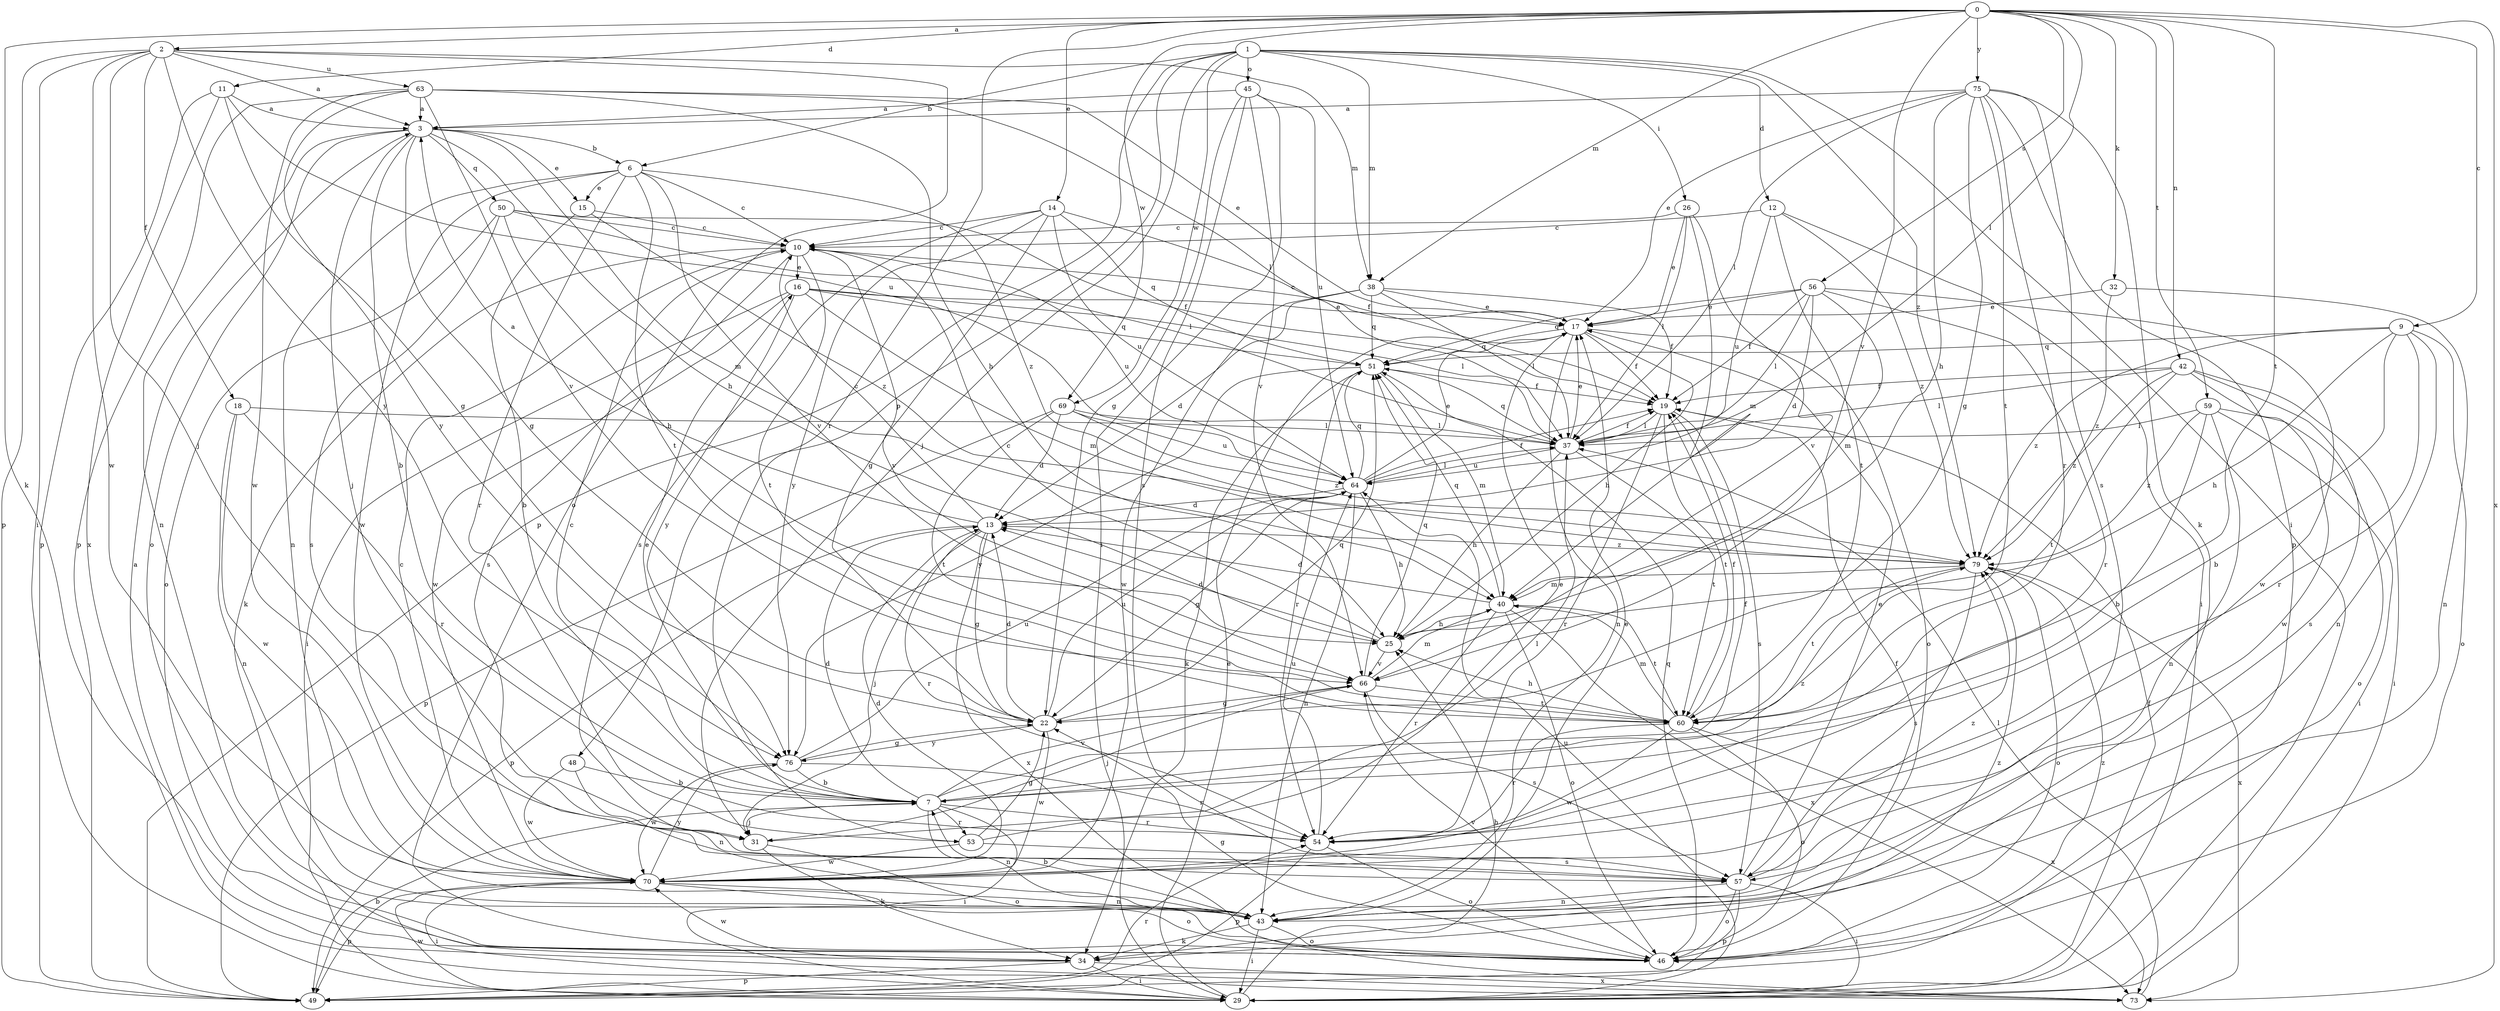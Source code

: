 strict digraph  {
0;
1;
2;
3;
6;
7;
9;
10;
11;
12;
13;
14;
15;
16;
17;
18;
19;
22;
25;
26;
29;
31;
32;
34;
37;
38;
40;
42;
43;
45;
46;
48;
49;
50;
51;
53;
54;
56;
57;
59;
60;
63;
64;
66;
69;
70;
73;
75;
76;
79;
0 -> 2  [label=a];
0 -> 9  [label=c];
0 -> 11  [label=d];
0 -> 14  [label=e];
0 -> 32  [label=k];
0 -> 34  [label=k];
0 -> 37  [label=l];
0 -> 38  [label=m];
0 -> 42  [label=n];
0 -> 53  [label=r];
0 -> 56  [label=s];
0 -> 59  [label=t];
0 -> 60  [label=t];
0 -> 66  [label=v];
0 -> 69  [label=w];
0 -> 73  [label=x];
0 -> 75  [label=y];
1 -> 6  [label=b];
1 -> 12  [label=d];
1 -> 26  [label=i];
1 -> 29  [label=i];
1 -> 31  [label=j];
1 -> 38  [label=m];
1 -> 45  [label=o];
1 -> 48  [label=p];
1 -> 49  [label=p];
1 -> 69  [label=w];
1 -> 79  [label=z];
2 -> 3  [label=a];
2 -> 18  [label=f];
2 -> 29  [label=i];
2 -> 31  [label=j];
2 -> 38  [label=m];
2 -> 46  [label=o];
2 -> 49  [label=p];
2 -> 63  [label=u];
2 -> 70  [label=w];
2 -> 76  [label=y];
3 -> 6  [label=b];
3 -> 7  [label=b];
3 -> 15  [label=e];
3 -> 22  [label=g];
3 -> 25  [label=h];
3 -> 31  [label=j];
3 -> 40  [label=m];
3 -> 43  [label=n];
3 -> 46  [label=o];
3 -> 50  [label=q];
6 -> 10  [label=c];
6 -> 15  [label=e];
6 -> 43  [label=n];
6 -> 53  [label=r];
6 -> 60  [label=t];
6 -> 66  [label=v];
6 -> 70  [label=w];
6 -> 79  [label=z];
7 -> 10  [label=c];
7 -> 13  [label=d];
7 -> 16  [label=e];
7 -> 19  [label=f];
7 -> 29  [label=i];
7 -> 31  [label=j];
7 -> 43  [label=n];
7 -> 53  [label=r];
7 -> 54  [label=r];
7 -> 66  [label=v];
7 -> 79  [label=z];
9 -> 7  [label=b];
9 -> 25  [label=h];
9 -> 43  [label=n];
9 -> 46  [label=o];
9 -> 51  [label=q];
9 -> 54  [label=r];
9 -> 79  [label=z];
10 -> 16  [label=e];
10 -> 34  [label=k];
10 -> 57  [label=s];
10 -> 60  [label=t];
10 -> 64  [label=u];
10 -> 66  [label=v];
11 -> 3  [label=a];
11 -> 22  [label=g];
11 -> 49  [label=p];
11 -> 64  [label=u];
11 -> 73  [label=x];
12 -> 10  [label=c];
12 -> 29  [label=i];
12 -> 60  [label=t];
12 -> 64  [label=u];
12 -> 79  [label=z];
13 -> 3  [label=a];
13 -> 10  [label=c];
13 -> 22  [label=g];
13 -> 31  [label=j];
13 -> 49  [label=p];
13 -> 54  [label=r];
13 -> 73  [label=x];
13 -> 79  [label=z];
14 -> 10  [label=c];
14 -> 19  [label=f];
14 -> 22  [label=g];
14 -> 51  [label=q];
14 -> 57  [label=s];
14 -> 64  [label=u];
14 -> 76  [label=y];
15 -> 7  [label=b];
15 -> 10  [label=c];
15 -> 79  [label=z];
16 -> 17  [label=e];
16 -> 29  [label=i];
16 -> 37  [label=l];
16 -> 40  [label=m];
16 -> 51  [label=q];
16 -> 70  [label=w];
16 -> 76  [label=y];
17 -> 10  [label=c];
17 -> 19  [label=f];
17 -> 25  [label=h];
17 -> 43  [label=n];
17 -> 46  [label=o];
17 -> 51  [label=q];
18 -> 37  [label=l];
18 -> 43  [label=n];
18 -> 54  [label=r];
18 -> 70  [label=w];
19 -> 37  [label=l];
19 -> 54  [label=r];
19 -> 57  [label=s];
19 -> 60  [label=t];
22 -> 13  [label=d];
22 -> 51  [label=q];
22 -> 64  [label=u];
22 -> 70  [label=w];
22 -> 76  [label=y];
25 -> 10  [label=c];
25 -> 13  [label=d];
25 -> 66  [label=v];
26 -> 10  [label=c];
26 -> 17  [label=e];
26 -> 37  [label=l];
26 -> 40  [label=m];
26 -> 66  [label=v];
29 -> 17  [label=e];
29 -> 19  [label=f];
29 -> 25  [label=h];
29 -> 64  [label=u];
29 -> 70  [label=w];
31 -> 34  [label=k];
31 -> 37  [label=l];
31 -> 46  [label=o];
32 -> 17  [label=e];
32 -> 43  [label=n];
32 -> 79  [label=z];
34 -> 29  [label=i];
34 -> 49  [label=p];
34 -> 70  [label=w];
34 -> 73  [label=x];
34 -> 79  [label=z];
37 -> 17  [label=e];
37 -> 19  [label=f];
37 -> 25  [label=h];
37 -> 51  [label=q];
37 -> 60  [label=t];
37 -> 64  [label=u];
38 -> 13  [label=d];
38 -> 17  [label=e];
38 -> 19  [label=f];
38 -> 37  [label=l];
38 -> 51  [label=q];
38 -> 70  [label=w];
40 -> 13  [label=d];
40 -> 25  [label=h];
40 -> 46  [label=o];
40 -> 51  [label=q];
40 -> 54  [label=r];
40 -> 60  [label=t];
40 -> 73  [label=x];
42 -> 19  [label=f];
42 -> 29  [label=i];
42 -> 37  [label=l];
42 -> 57  [label=s];
42 -> 60  [label=t];
42 -> 70  [label=w];
42 -> 79  [label=z];
43 -> 7  [label=b];
43 -> 17  [label=e];
43 -> 19  [label=f];
43 -> 29  [label=i];
43 -> 34  [label=k];
43 -> 46  [label=o];
45 -> 3  [label=a];
45 -> 22  [label=g];
45 -> 29  [label=i];
45 -> 57  [label=s];
45 -> 64  [label=u];
45 -> 66  [label=v];
46 -> 22  [label=g];
46 -> 51  [label=q];
46 -> 66  [label=v];
46 -> 79  [label=z];
48 -> 7  [label=b];
48 -> 43  [label=n];
48 -> 70  [label=w];
49 -> 7  [label=b];
49 -> 54  [label=r];
50 -> 10  [label=c];
50 -> 19  [label=f];
50 -> 25  [label=h];
50 -> 37  [label=l];
50 -> 46  [label=o];
50 -> 57  [label=s];
51 -> 19  [label=f];
51 -> 34  [label=k];
51 -> 40  [label=m];
51 -> 54  [label=r];
51 -> 76  [label=y];
53 -> 17  [label=e];
53 -> 22  [label=g];
53 -> 57  [label=s];
53 -> 70  [label=w];
54 -> 46  [label=o];
54 -> 49  [label=p];
54 -> 64  [label=u];
56 -> 13  [label=d];
56 -> 17  [label=e];
56 -> 19  [label=f];
56 -> 37  [label=l];
56 -> 40  [label=m];
56 -> 51  [label=q];
56 -> 54  [label=r];
56 -> 70  [label=w];
57 -> 17  [label=e];
57 -> 29  [label=i];
57 -> 43  [label=n];
57 -> 46  [label=o];
57 -> 49  [label=p];
57 -> 79  [label=z];
59 -> 7  [label=b];
59 -> 29  [label=i];
59 -> 37  [label=l];
59 -> 43  [label=n];
59 -> 46  [label=o];
59 -> 79  [label=z];
60 -> 19  [label=f];
60 -> 25  [label=h];
60 -> 40  [label=m];
60 -> 46  [label=o];
60 -> 54  [label=r];
60 -> 70  [label=w];
60 -> 73  [label=x];
63 -> 3  [label=a];
63 -> 17  [label=e];
63 -> 25  [label=h];
63 -> 37  [label=l];
63 -> 49  [label=p];
63 -> 66  [label=v];
63 -> 70  [label=w];
63 -> 76  [label=y];
64 -> 13  [label=d];
64 -> 17  [label=e];
64 -> 19  [label=f];
64 -> 22  [label=g];
64 -> 25  [label=h];
64 -> 37  [label=l];
64 -> 43  [label=n];
64 -> 51  [label=q];
66 -> 22  [label=g];
66 -> 31  [label=j];
66 -> 40  [label=m];
66 -> 51  [label=q];
66 -> 57  [label=s];
66 -> 60  [label=t];
69 -> 13  [label=d];
69 -> 37  [label=l];
69 -> 49  [label=p];
69 -> 60  [label=t];
69 -> 64  [label=u];
69 -> 79  [label=z];
70 -> 10  [label=c];
70 -> 13  [label=d];
70 -> 29  [label=i];
70 -> 43  [label=n];
70 -> 46  [label=o];
70 -> 49  [label=p];
70 -> 76  [label=y];
73 -> 3  [label=a];
73 -> 37  [label=l];
75 -> 3  [label=a];
75 -> 17  [label=e];
75 -> 22  [label=g];
75 -> 25  [label=h];
75 -> 34  [label=k];
75 -> 37  [label=l];
75 -> 49  [label=p];
75 -> 54  [label=r];
75 -> 57  [label=s];
75 -> 60  [label=t];
76 -> 7  [label=b];
76 -> 22  [label=g];
76 -> 54  [label=r];
76 -> 64  [label=u];
76 -> 70  [label=w];
79 -> 40  [label=m];
79 -> 46  [label=o];
79 -> 57  [label=s];
79 -> 60  [label=t];
79 -> 73  [label=x];
}
